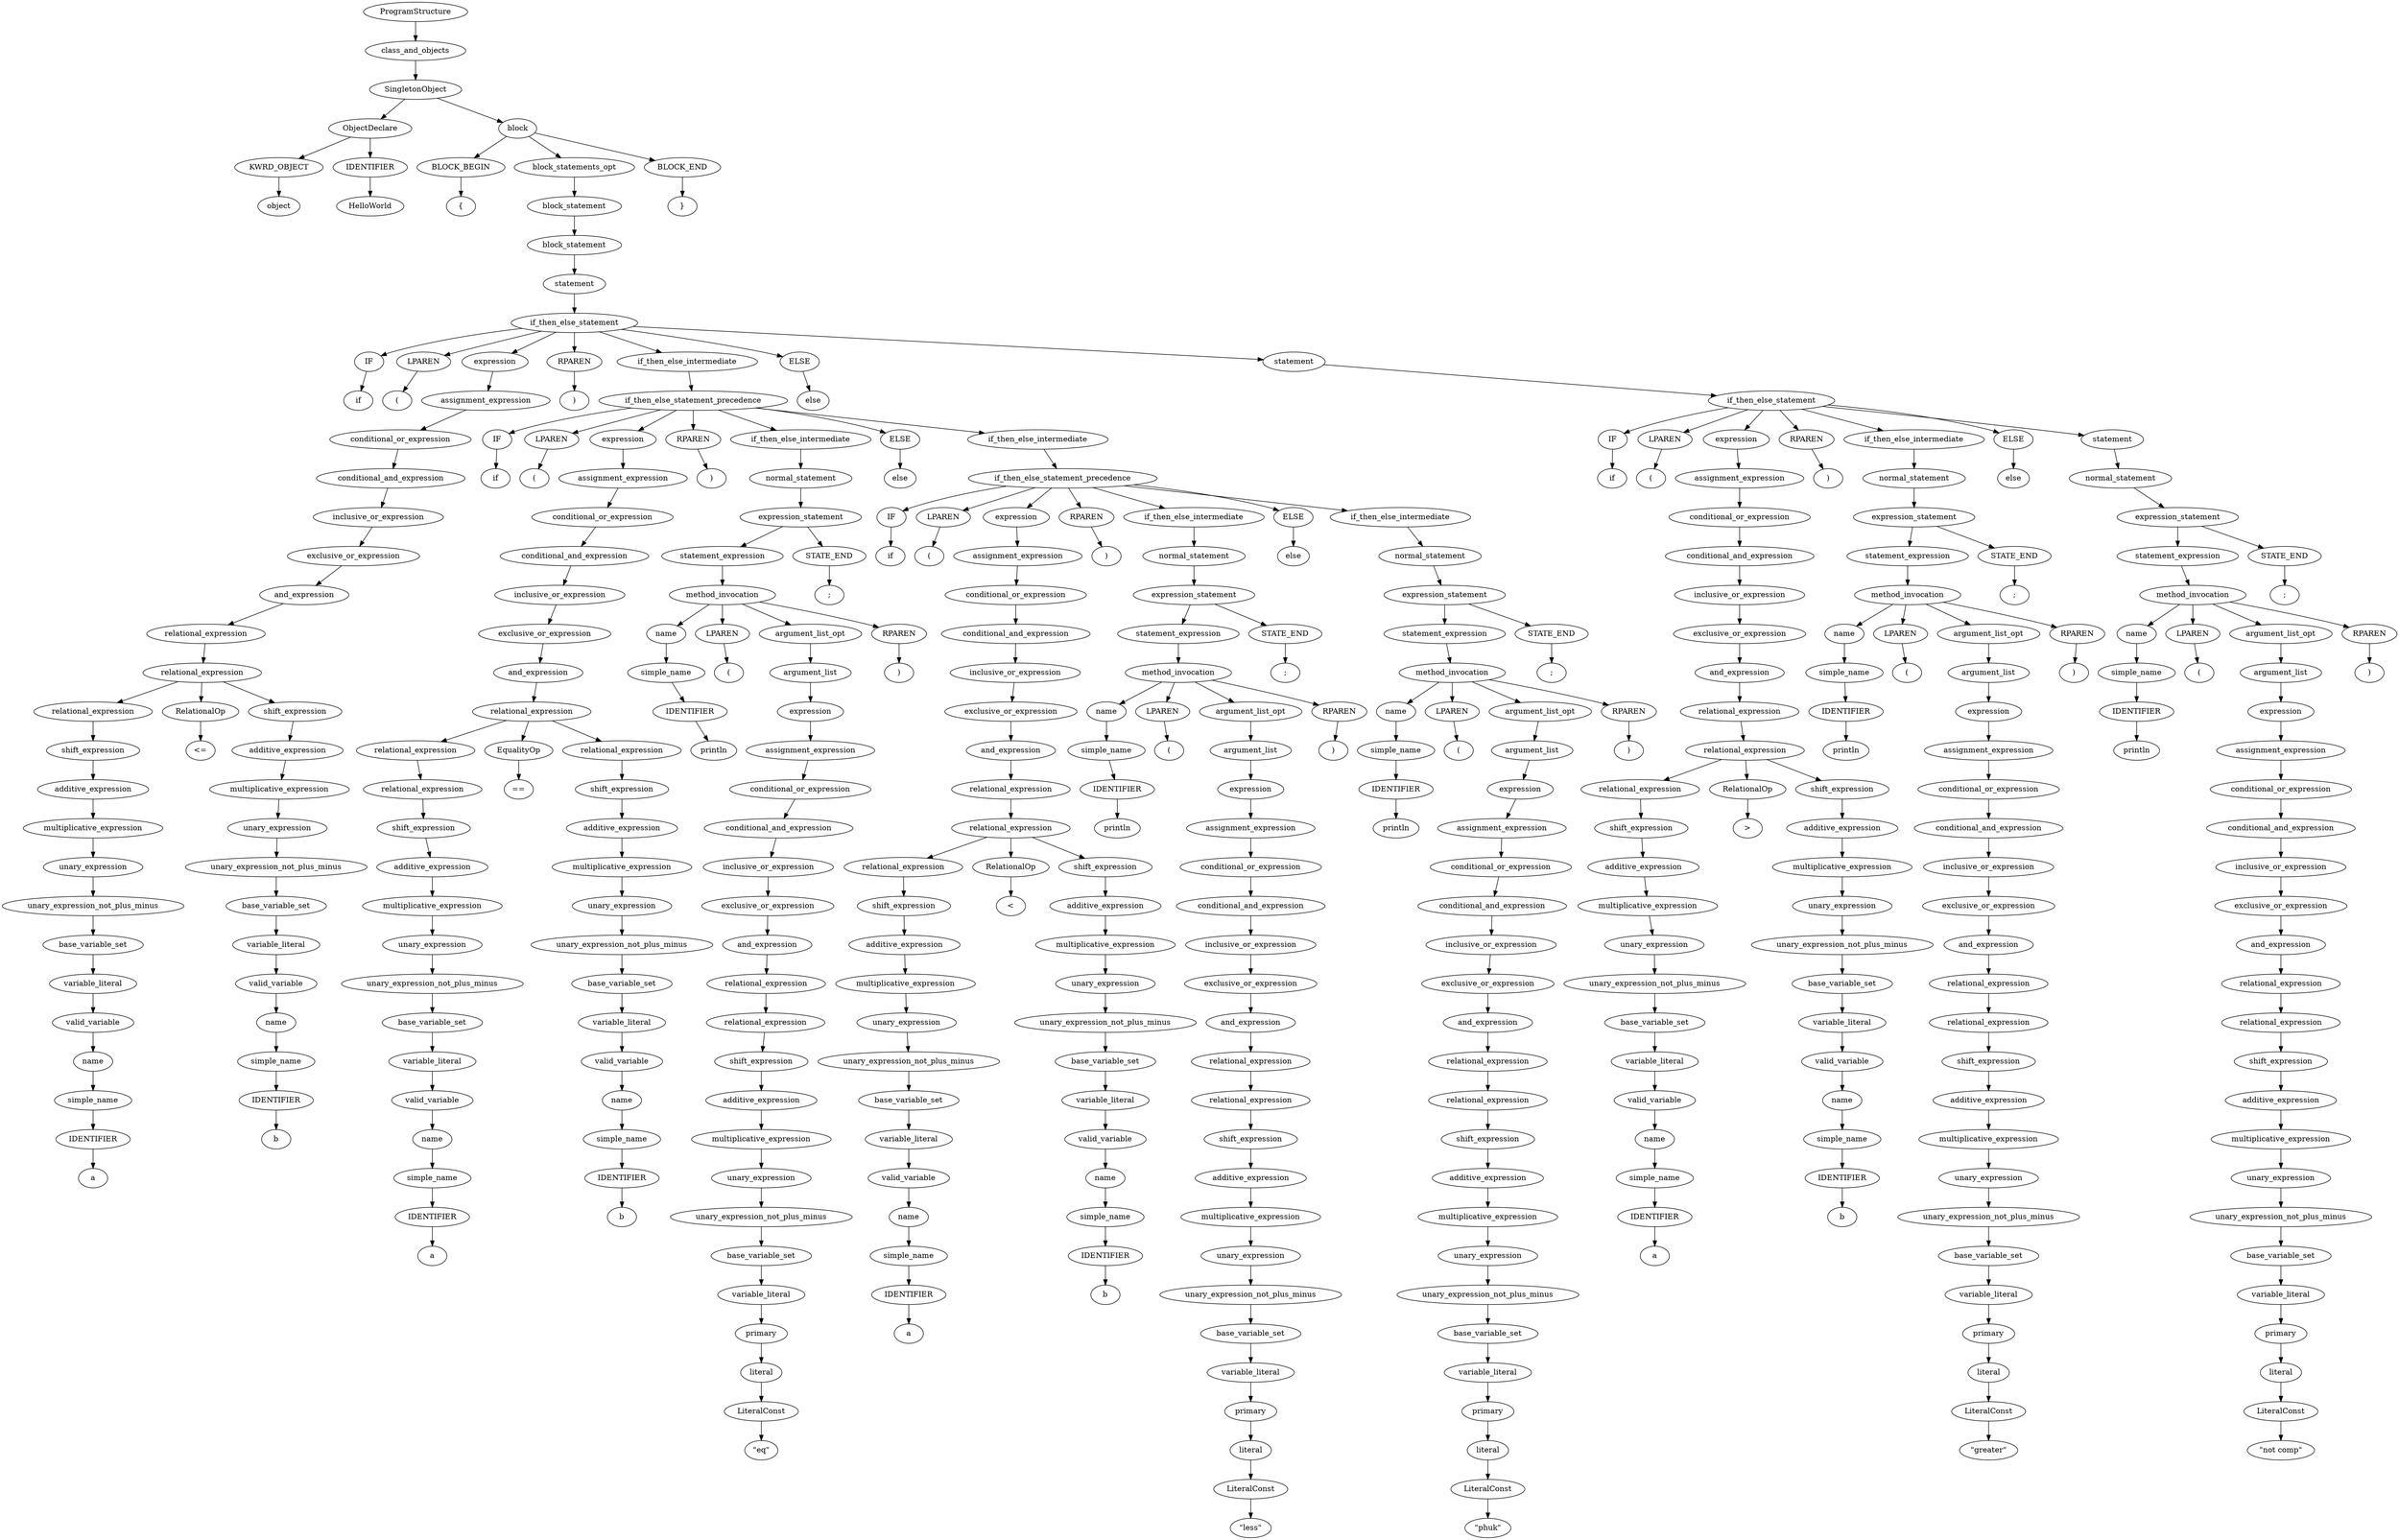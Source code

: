 digraph G {
386 [label="ProgramStructure"];385 [label="class_and_objects"];386->385
385 [label="class_and_objects"];384 [label="SingletonObject"];385->384
384 [label="SingletonObject"];5 [label="ObjectDeclare"];384->5
384 [label="SingletonObject"];383 [label="block"];384->383
5 [label="ObjectDeclare"];2 [label="KWRD_OBJECT"];5->2
5 [label="ObjectDeclare"];4 [label="IDENTIFIER"];5->4
2 [label="KWRD_OBJECT"];1 [label="object"];2->1
4 [label="IDENTIFIER"];3 [label="HelloWorld"];4->3
383 [label="block"];380 [label="BLOCK_BEGIN"];383->380
383 [label="block"];378 [label="block_statements_opt"];383->378
383 [label="block"];382 [label="BLOCK_END"];383->382
380 [label="BLOCK_BEGIN"];379 [label="{"];380->379
378 [label="block_statements_opt"];377 [label="block_statement"];378->377
377 [label="block_statement"];376 [label="block_statement"];377->376
376 [label="block_statement"];375 [label="statement"];376->375
375 [label="statement"];374 [label="if_then_else_statement"];375->374
374 [label="if_then_else_statement"];367 [label="IF"];374->367
374 [label="if_then_else_statement"];369 [label="LPAREN"];374->369
374 [label="if_then_else_statement"];41 [label="expression"];374->41
374 [label="if_then_else_statement"];371 [label="RPAREN"];374->371
374 [label="if_then_else_statement"];245 [label="if_then_else_intermediate"];374->245
374 [label="if_then_else_statement"];373 [label="ELSE"];374->373
374 [label="if_then_else_statement"];365 [label="statement"];374->365
367 [label="IF"];366 [label="if"];367->366
369 [label="LPAREN"];368 [label="("];369->368
41 [label="expression"];40 [label="assignment_expression"];41->40
40 [label="assignment_expression"];39 [label="conditional_or_expression"];40->39
39 [label="conditional_or_expression"];38 [label="conditional_and_expression"];39->38
38 [label="conditional_and_expression"];37 [label="inclusive_or_expression"];38->37
37 [label="inclusive_or_expression"];36 [label="exclusive_or_expression"];37->36
36 [label="exclusive_or_expression"];35 [label="and_expression"];36->35
35 [label="and_expression"];34 [label="relational_expression"];35->34
34 [label="relational_expression"];33 [label="relational_expression"];34->33
33 [label="relational_expression"];18 [label="relational_expression"];33->18
33 [label="relational_expression"];32 [label="RelationalOp"];33->32
33 [label="relational_expression"];30 [label="shift_expression"];33->30
18 [label="relational_expression"];17 [label="shift_expression"];18->17
17 [label="shift_expression"];16 [label="additive_expression"];17->16
16 [label="additive_expression"];15 [label="multiplicative_expression"];16->15
15 [label="multiplicative_expression"];14 [label="unary_expression"];15->14
14 [label="unary_expression"];13 [label="unary_expression_not_plus_minus"];14->13
13 [label="unary_expression_not_plus_minus"];12 [label="base_variable_set"];13->12
12 [label="base_variable_set"];11 [label="variable_literal"];12->11
11 [label="variable_literal"];10 [label="valid_variable"];11->10
10 [label="valid_variable"];9 [label="name"];10->9
9 [label="name"];8 [label="simple_name"];9->8
8 [label="simple_name"];7 [label="IDENTIFIER"];8->7
7 [label="IDENTIFIER"];6 [label="a"];7->6
32 [label="RelationalOp"];31 [label="<="];32->31
30 [label="shift_expression"];29 [label="additive_expression"];30->29
29 [label="additive_expression"];28 [label="multiplicative_expression"];29->28
28 [label="multiplicative_expression"];27 [label="unary_expression"];28->27
27 [label="unary_expression"];26 [label="unary_expression_not_plus_minus"];27->26
26 [label="unary_expression_not_plus_minus"];25 [label="base_variable_set"];26->25
25 [label="base_variable_set"];24 [label="variable_literal"];25->24
24 [label="variable_literal"];23 [label="valid_variable"];24->23
23 [label="valid_variable"];22 [label="name"];23->22
22 [label="name"];21 [label="simple_name"];22->21
21 [label="simple_name"];20 [label="IDENTIFIER"];21->20
20 [label="IDENTIFIER"];19 [label="b"];20->19
371 [label="RPAREN"];370 [label=")"];371->370
245 [label="if_then_else_intermediate"];244 [label="if_then_else_statement_precedence"];245->244
244 [label="if_then_else_statement_precedence"];237 [label="IF"];244->237
244 [label="if_then_else_statement_precedence"];239 [label="LPAREN"];244->239
244 [label="if_then_else_statement_precedence"];78 [label="expression"];244->78
244 [label="if_then_else_statement_precedence"];241 [label="RPAREN"];244->241
244 [label="if_then_else_statement_precedence"];115 [label="if_then_else_intermediate"];244->115
244 [label="if_then_else_statement_precedence"];243 [label="ELSE"];244->243
244 [label="if_then_else_statement_precedence"];235 [label="if_then_else_intermediate"];244->235
237 [label="IF"];236 [label="if"];237->236
239 [label="LPAREN"];238 [label="("];239->238
78 [label="expression"];77 [label="assignment_expression"];78->77
77 [label="assignment_expression"];76 [label="conditional_or_expression"];77->76
76 [label="conditional_or_expression"];75 [label="conditional_and_expression"];76->75
75 [label="conditional_and_expression"];74 [label="inclusive_or_expression"];75->74
74 [label="inclusive_or_expression"];73 [label="exclusive_or_expression"];74->73
73 [label="exclusive_or_expression"];72 [label="and_expression"];73->72
72 [label="and_expression"];71 [label="relational_expression"];72->71
71 [label="relational_expression"];55 [label="relational_expression"];71->55
71 [label="relational_expression"];70 [label="EqualityOp"];71->70
71 [label="relational_expression"];68 [label="relational_expression"];71->68
55 [label="relational_expression"];54 [label="relational_expression"];55->54
54 [label="relational_expression"];53 [label="shift_expression"];54->53
53 [label="shift_expression"];52 [label="additive_expression"];53->52
52 [label="additive_expression"];51 [label="multiplicative_expression"];52->51
51 [label="multiplicative_expression"];50 [label="unary_expression"];51->50
50 [label="unary_expression"];49 [label="unary_expression_not_plus_minus"];50->49
49 [label="unary_expression_not_plus_minus"];48 [label="base_variable_set"];49->48
48 [label="base_variable_set"];47 [label="variable_literal"];48->47
47 [label="variable_literal"];46 [label="valid_variable"];47->46
46 [label="valid_variable"];45 [label="name"];46->45
45 [label="name"];44 [label="simple_name"];45->44
44 [label="simple_name"];43 [label="IDENTIFIER"];44->43
43 [label="IDENTIFIER"];42 [label="a"];43->42
70 [label="EqualityOp"];69 [label="=="];70->69
68 [label="relational_expression"];67 [label="shift_expression"];68->67
67 [label="shift_expression"];66 [label="additive_expression"];67->66
66 [label="additive_expression"];65 [label="multiplicative_expression"];66->65
65 [label="multiplicative_expression"];64 [label="unary_expression"];65->64
64 [label="unary_expression"];63 [label="unary_expression_not_plus_minus"];64->63
63 [label="unary_expression_not_plus_minus"];62 [label="base_variable_set"];63->62
62 [label="base_variable_set"];61 [label="variable_literal"];62->61
61 [label="variable_literal"];60 [label="valid_variable"];61->60
60 [label="valid_variable"];59 [label="name"];60->59
59 [label="name"];58 [label="simple_name"];59->58
58 [label="simple_name"];57 [label="IDENTIFIER"];58->57
57 [label="IDENTIFIER"];56 [label="b"];57->56
241 [label="RPAREN"];240 [label=")"];241->240
115 [label="if_then_else_intermediate"];114 [label="normal_statement"];115->114
114 [label="normal_statement"];113 [label="expression_statement"];114->113
113 [label="expression_statement"];110 [label="statement_expression"];113->110
113 [label="expression_statement"];112 [label="STATE_END"];113->112
110 [label="statement_expression"];109 [label="method_invocation"];110->109
109 [label="method_invocation"];82 [label="name"];109->82
109 [label="method_invocation"];106 [label="LPAREN"];109->106
109 [label="method_invocation"];104 [label="argument_list_opt"];109->104
109 [label="method_invocation"];108 [label="RPAREN"];109->108
82 [label="name"];81 [label="simple_name"];82->81
81 [label="simple_name"];80 [label="IDENTIFIER"];81->80
80 [label="IDENTIFIER"];79 [label="println"];80->79
106 [label="LPAREN"];105 [label="("];106->105
104 [label="argument_list_opt"];103 [label="argument_list"];104->103
103 [label="argument_list"];102 [label="expression"];103->102
102 [label="expression"];101 [label="assignment_expression"];102->101
101 [label="assignment_expression"];100 [label="conditional_or_expression"];101->100
100 [label="conditional_or_expression"];99 [label="conditional_and_expression"];100->99
99 [label="conditional_and_expression"];98 [label="inclusive_or_expression"];99->98
98 [label="inclusive_or_expression"];97 [label="exclusive_or_expression"];98->97
97 [label="exclusive_or_expression"];96 [label="and_expression"];97->96
96 [label="and_expression"];95 [label="relational_expression"];96->95
95 [label="relational_expression"];94 [label="relational_expression"];95->94
94 [label="relational_expression"];93 [label="shift_expression"];94->93
93 [label="shift_expression"];92 [label="additive_expression"];93->92
92 [label="additive_expression"];91 [label="multiplicative_expression"];92->91
91 [label="multiplicative_expression"];90 [label="unary_expression"];91->90
90 [label="unary_expression"];89 [label="unary_expression_not_plus_minus"];90->89
89 [label="unary_expression_not_plus_minus"];88 [label="base_variable_set"];89->88
88 [label="base_variable_set"];87 [label="variable_literal"];88->87
87 [label="variable_literal"];86 [label="primary"];87->86
86 [label="primary"];85 [label="literal"];86->85
85 [label="literal"];84 [label="LiteralConst"];85->84
84 [label="LiteralConst"];83 [label="\"eq\""];84->83
108 [label="RPAREN"];107 [label=")"];108->107
112 [label="STATE_END"];111 [label=";"];112->111
243 [label="ELSE"];242 [label="else"];243->242
235 [label="if_then_else_intermediate"];234 [label="if_then_else_statement_precedence"];235->234
234 [label="if_then_else_statement_precedence"];227 [label="IF"];234->227
234 [label="if_then_else_statement_precedence"];229 [label="LPAREN"];234->229
234 [label="if_then_else_statement_precedence"];151 [label="expression"];234->151
234 [label="if_then_else_statement_precedence"];231 [label="RPAREN"];234->231
234 [label="if_then_else_statement_precedence"];188 [label="if_then_else_intermediate"];234->188
234 [label="if_then_else_statement_precedence"];233 [label="ELSE"];234->233
234 [label="if_then_else_statement_precedence"];225 [label="if_then_else_intermediate"];234->225
227 [label="IF"];226 [label="if"];227->226
229 [label="LPAREN"];228 [label="("];229->228
151 [label="expression"];150 [label="assignment_expression"];151->150
150 [label="assignment_expression"];149 [label="conditional_or_expression"];150->149
149 [label="conditional_or_expression"];148 [label="conditional_and_expression"];149->148
148 [label="conditional_and_expression"];147 [label="inclusive_or_expression"];148->147
147 [label="inclusive_or_expression"];146 [label="exclusive_or_expression"];147->146
146 [label="exclusive_or_expression"];145 [label="and_expression"];146->145
145 [label="and_expression"];144 [label="relational_expression"];145->144
144 [label="relational_expression"];143 [label="relational_expression"];144->143
143 [label="relational_expression"];128 [label="relational_expression"];143->128
143 [label="relational_expression"];142 [label="RelationalOp"];143->142
143 [label="relational_expression"];140 [label="shift_expression"];143->140
128 [label="relational_expression"];127 [label="shift_expression"];128->127
127 [label="shift_expression"];126 [label="additive_expression"];127->126
126 [label="additive_expression"];125 [label="multiplicative_expression"];126->125
125 [label="multiplicative_expression"];124 [label="unary_expression"];125->124
124 [label="unary_expression"];123 [label="unary_expression_not_plus_minus"];124->123
123 [label="unary_expression_not_plus_minus"];122 [label="base_variable_set"];123->122
122 [label="base_variable_set"];121 [label="variable_literal"];122->121
121 [label="variable_literal"];120 [label="valid_variable"];121->120
120 [label="valid_variable"];119 [label="name"];120->119
119 [label="name"];118 [label="simple_name"];119->118
118 [label="simple_name"];117 [label="IDENTIFIER"];118->117
117 [label="IDENTIFIER"];116 [label="a"];117->116
142 [label="RelationalOp"];141 [label="<"];142->141
140 [label="shift_expression"];139 [label="additive_expression"];140->139
139 [label="additive_expression"];138 [label="multiplicative_expression"];139->138
138 [label="multiplicative_expression"];137 [label="unary_expression"];138->137
137 [label="unary_expression"];136 [label="unary_expression_not_plus_minus"];137->136
136 [label="unary_expression_not_plus_minus"];135 [label="base_variable_set"];136->135
135 [label="base_variable_set"];134 [label="variable_literal"];135->134
134 [label="variable_literal"];133 [label="valid_variable"];134->133
133 [label="valid_variable"];132 [label="name"];133->132
132 [label="name"];131 [label="simple_name"];132->131
131 [label="simple_name"];130 [label="IDENTIFIER"];131->130
130 [label="IDENTIFIER"];129 [label="b"];130->129
231 [label="RPAREN"];230 [label=")"];231->230
188 [label="if_then_else_intermediate"];187 [label="normal_statement"];188->187
187 [label="normal_statement"];186 [label="expression_statement"];187->186
186 [label="expression_statement"];183 [label="statement_expression"];186->183
186 [label="expression_statement"];185 [label="STATE_END"];186->185
183 [label="statement_expression"];182 [label="method_invocation"];183->182
182 [label="method_invocation"];155 [label="name"];182->155
182 [label="method_invocation"];179 [label="LPAREN"];182->179
182 [label="method_invocation"];177 [label="argument_list_opt"];182->177
182 [label="method_invocation"];181 [label="RPAREN"];182->181
155 [label="name"];154 [label="simple_name"];155->154
154 [label="simple_name"];153 [label="IDENTIFIER"];154->153
153 [label="IDENTIFIER"];152 [label="println"];153->152
179 [label="LPAREN"];178 [label="("];179->178
177 [label="argument_list_opt"];176 [label="argument_list"];177->176
176 [label="argument_list"];175 [label="expression"];176->175
175 [label="expression"];174 [label="assignment_expression"];175->174
174 [label="assignment_expression"];173 [label="conditional_or_expression"];174->173
173 [label="conditional_or_expression"];172 [label="conditional_and_expression"];173->172
172 [label="conditional_and_expression"];171 [label="inclusive_or_expression"];172->171
171 [label="inclusive_or_expression"];170 [label="exclusive_or_expression"];171->170
170 [label="exclusive_or_expression"];169 [label="and_expression"];170->169
169 [label="and_expression"];168 [label="relational_expression"];169->168
168 [label="relational_expression"];167 [label="relational_expression"];168->167
167 [label="relational_expression"];166 [label="shift_expression"];167->166
166 [label="shift_expression"];165 [label="additive_expression"];166->165
165 [label="additive_expression"];164 [label="multiplicative_expression"];165->164
164 [label="multiplicative_expression"];163 [label="unary_expression"];164->163
163 [label="unary_expression"];162 [label="unary_expression_not_plus_minus"];163->162
162 [label="unary_expression_not_plus_minus"];161 [label="base_variable_set"];162->161
161 [label="base_variable_set"];160 [label="variable_literal"];161->160
160 [label="variable_literal"];159 [label="primary"];160->159
159 [label="primary"];158 [label="literal"];159->158
158 [label="literal"];157 [label="LiteralConst"];158->157
157 [label="LiteralConst"];156 [label="\"less\""];157->156
181 [label="RPAREN"];180 [label=")"];181->180
185 [label="STATE_END"];184 [label=";"];185->184
233 [label="ELSE"];232 [label="else"];233->232
225 [label="if_then_else_intermediate"];224 [label="normal_statement"];225->224
224 [label="normal_statement"];223 [label="expression_statement"];224->223
223 [label="expression_statement"];220 [label="statement_expression"];223->220
223 [label="expression_statement"];222 [label="STATE_END"];223->222
220 [label="statement_expression"];219 [label="method_invocation"];220->219
219 [label="method_invocation"];192 [label="name"];219->192
219 [label="method_invocation"];216 [label="LPAREN"];219->216
219 [label="method_invocation"];214 [label="argument_list_opt"];219->214
219 [label="method_invocation"];218 [label="RPAREN"];219->218
192 [label="name"];191 [label="simple_name"];192->191
191 [label="simple_name"];190 [label="IDENTIFIER"];191->190
190 [label="IDENTIFIER"];189 [label="println"];190->189
216 [label="LPAREN"];215 [label="("];216->215
214 [label="argument_list_opt"];213 [label="argument_list"];214->213
213 [label="argument_list"];212 [label="expression"];213->212
212 [label="expression"];211 [label="assignment_expression"];212->211
211 [label="assignment_expression"];210 [label="conditional_or_expression"];211->210
210 [label="conditional_or_expression"];209 [label="conditional_and_expression"];210->209
209 [label="conditional_and_expression"];208 [label="inclusive_or_expression"];209->208
208 [label="inclusive_or_expression"];207 [label="exclusive_or_expression"];208->207
207 [label="exclusive_or_expression"];206 [label="and_expression"];207->206
206 [label="and_expression"];205 [label="relational_expression"];206->205
205 [label="relational_expression"];204 [label="relational_expression"];205->204
204 [label="relational_expression"];203 [label="shift_expression"];204->203
203 [label="shift_expression"];202 [label="additive_expression"];203->202
202 [label="additive_expression"];201 [label="multiplicative_expression"];202->201
201 [label="multiplicative_expression"];200 [label="unary_expression"];201->200
200 [label="unary_expression"];199 [label="unary_expression_not_plus_minus"];200->199
199 [label="unary_expression_not_plus_minus"];198 [label="base_variable_set"];199->198
198 [label="base_variable_set"];197 [label="variable_literal"];198->197
197 [label="variable_literal"];196 [label="primary"];197->196
196 [label="primary"];195 [label="literal"];196->195
195 [label="literal"];194 [label="LiteralConst"];195->194
194 [label="LiteralConst"];193 [label="\"phuk\""];194->193
218 [label="RPAREN"];217 [label=")"];218->217
222 [label="STATE_END"];221 [label=";"];222->221
373 [label="ELSE"];372 [label="else"];373->372
365 [label="statement"];364 [label="if_then_else_statement"];365->364
364 [label="if_then_else_statement"];357 [label="IF"];364->357
364 [label="if_then_else_statement"];359 [label="LPAREN"];364->359
364 [label="if_then_else_statement"];281 [label="expression"];364->281
364 [label="if_then_else_statement"];361 [label="RPAREN"];364->361
364 [label="if_then_else_statement"];318 [label="if_then_else_intermediate"];364->318
364 [label="if_then_else_statement"];363 [label="ELSE"];364->363
364 [label="if_then_else_statement"];355 [label="statement"];364->355
357 [label="IF"];356 [label="if"];357->356
359 [label="LPAREN"];358 [label="("];359->358
281 [label="expression"];280 [label="assignment_expression"];281->280
280 [label="assignment_expression"];279 [label="conditional_or_expression"];280->279
279 [label="conditional_or_expression"];278 [label="conditional_and_expression"];279->278
278 [label="conditional_and_expression"];277 [label="inclusive_or_expression"];278->277
277 [label="inclusive_or_expression"];276 [label="exclusive_or_expression"];277->276
276 [label="exclusive_or_expression"];275 [label="and_expression"];276->275
275 [label="and_expression"];274 [label="relational_expression"];275->274
274 [label="relational_expression"];273 [label="relational_expression"];274->273
273 [label="relational_expression"];258 [label="relational_expression"];273->258
273 [label="relational_expression"];272 [label="RelationalOp"];273->272
273 [label="relational_expression"];270 [label="shift_expression"];273->270
258 [label="relational_expression"];257 [label="shift_expression"];258->257
257 [label="shift_expression"];256 [label="additive_expression"];257->256
256 [label="additive_expression"];255 [label="multiplicative_expression"];256->255
255 [label="multiplicative_expression"];254 [label="unary_expression"];255->254
254 [label="unary_expression"];253 [label="unary_expression_not_plus_minus"];254->253
253 [label="unary_expression_not_plus_minus"];252 [label="base_variable_set"];253->252
252 [label="base_variable_set"];251 [label="variable_literal"];252->251
251 [label="variable_literal"];250 [label="valid_variable"];251->250
250 [label="valid_variable"];249 [label="name"];250->249
249 [label="name"];248 [label="simple_name"];249->248
248 [label="simple_name"];247 [label="IDENTIFIER"];248->247
247 [label="IDENTIFIER"];246 [label="a"];247->246
272 [label="RelationalOp"];271 [label=">"];272->271
270 [label="shift_expression"];269 [label="additive_expression"];270->269
269 [label="additive_expression"];268 [label="multiplicative_expression"];269->268
268 [label="multiplicative_expression"];267 [label="unary_expression"];268->267
267 [label="unary_expression"];266 [label="unary_expression_not_plus_minus"];267->266
266 [label="unary_expression_not_plus_minus"];265 [label="base_variable_set"];266->265
265 [label="base_variable_set"];264 [label="variable_literal"];265->264
264 [label="variable_literal"];263 [label="valid_variable"];264->263
263 [label="valid_variable"];262 [label="name"];263->262
262 [label="name"];261 [label="simple_name"];262->261
261 [label="simple_name"];260 [label="IDENTIFIER"];261->260
260 [label="IDENTIFIER"];259 [label="b"];260->259
361 [label="RPAREN"];360 [label=")"];361->360
318 [label="if_then_else_intermediate"];317 [label="normal_statement"];318->317
317 [label="normal_statement"];316 [label="expression_statement"];317->316
316 [label="expression_statement"];313 [label="statement_expression"];316->313
316 [label="expression_statement"];315 [label="STATE_END"];316->315
313 [label="statement_expression"];312 [label="method_invocation"];313->312
312 [label="method_invocation"];285 [label="name"];312->285
312 [label="method_invocation"];309 [label="LPAREN"];312->309
312 [label="method_invocation"];307 [label="argument_list_opt"];312->307
312 [label="method_invocation"];311 [label="RPAREN"];312->311
285 [label="name"];284 [label="simple_name"];285->284
284 [label="simple_name"];283 [label="IDENTIFIER"];284->283
283 [label="IDENTIFIER"];282 [label="println"];283->282
309 [label="LPAREN"];308 [label="("];309->308
307 [label="argument_list_opt"];306 [label="argument_list"];307->306
306 [label="argument_list"];305 [label="expression"];306->305
305 [label="expression"];304 [label="assignment_expression"];305->304
304 [label="assignment_expression"];303 [label="conditional_or_expression"];304->303
303 [label="conditional_or_expression"];302 [label="conditional_and_expression"];303->302
302 [label="conditional_and_expression"];301 [label="inclusive_or_expression"];302->301
301 [label="inclusive_or_expression"];300 [label="exclusive_or_expression"];301->300
300 [label="exclusive_or_expression"];299 [label="and_expression"];300->299
299 [label="and_expression"];298 [label="relational_expression"];299->298
298 [label="relational_expression"];297 [label="relational_expression"];298->297
297 [label="relational_expression"];296 [label="shift_expression"];297->296
296 [label="shift_expression"];295 [label="additive_expression"];296->295
295 [label="additive_expression"];294 [label="multiplicative_expression"];295->294
294 [label="multiplicative_expression"];293 [label="unary_expression"];294->293
293 [label="unary_expression"];292 [label="unary_expression_not_plus_minus"];293->292
292 [label="unary_expression_not_plus_minus"];291 [label="base_variable_set"];292->291
291 [label="base_variable_set"];290 [label="variable_literal"];291->290
290 [label="variable_literal"];289 [label="primary"];290->289
289 [label="primary"];288 [label="literal"];289->288
288 [label="literal"];287 [label="LiteralConst"];288->287
287 [label="LiteralConst"];286 [label="\"greater\""];287->286
311 [label="RPAREN"];310 [label=")"];311->310
315 [label="STATE_END"];314 [label=";"];315->314
363 [label="ELSE"];362 [label="else"];363->362
355 [label="statement"];354 [label="normal_statement"];355->354
354 [label="normal_statement"];353 [label="expression_statement"];354->353
353 [label="expression_statement"];350 [label="statement_expression"];353->350
353 [label="expression_statement"];352 [label="STATE_END"];353->352
350 [label="statement_expression"];349 [label="method_invocation"];350->349
349 [label="method_invocation"];322 [label="name"];349->322
349 [label="method_invocation"];346 [label="LPAREN"];349->346
349 [label="method_invocation"];344 [label="argument_list_opt"];349->344
349 [label="method_invocation"];348 [label="RPAREN"];349->348
322 [label="name"];321 [label="simple_name"];322->321
321 [label="simple_name"];320 [label="IDENTIFIER"];321->320
320 [label="IDENTIFIER"];319 [label="println"];320->319
346 [label="LPAREN"];345 [label="("];346->345
344 [label="argument_list_opt"];343 [label="argument_list"];344->343
343 [label="argument_list"];342 [label="expression"];343->342
342 [label="expression"];341 [label="assignment_expression"];342->341
341 [label="assignment_expression"];340 [label="conditional_or_expression"];341->340
340 [label="conditional_or_expression"];339 [label="conditional_and_expression"];340->339
339 [label="conditional_and_expression"];338 [label="inclusive_or_expression"];339->338
338 [label="inclusive_or_expression"];337 [label="exclusive_or_expression"];338->337
337 [label="exclusive_or_expression"];336 [label="and_expression"];337->336
336 [label="and_expression"];335 [label="relational_expression"];336->335
335 [label="relational_expression"];334 [label="relational_expression"];335->334
334 [label="relational_expression"];333 [label="shift_expression"];334->333
333 [label="shift_expression"];332 [label="additive_expression"];333->332
332 [label="additive_expression"];331 [label="multiplicative_expression"];332->331
331 [label="multiplicative_expression"];330 [label="unary_expression"];331->330
330 [label="unary_expression"];329 [label="unary_expression_not_plus_minus"];330->329
329 [label="unary_expression_not_plus_minus"];328 [label="base_variable_set"];329->328
328 [label="base_variable_set"];327 [label="variable_literal"];328->327
327 [label="variable_literal"];326 [label="primary"];327->326
326 [label="primary"];325 [label="literal"];326->325
325 [label="literal"];324 [label="LiteralConst"];325->324
324 [label="LiteralConst"];323 [label="\"not comp\""];324->323
348 [label="RPAREN"];347 [label=")"];348->347
352 [label="STATE_END"];351 [label=";"];352->351
382 [label="BLOCK_END"];381 [label="}"];382->381
}
